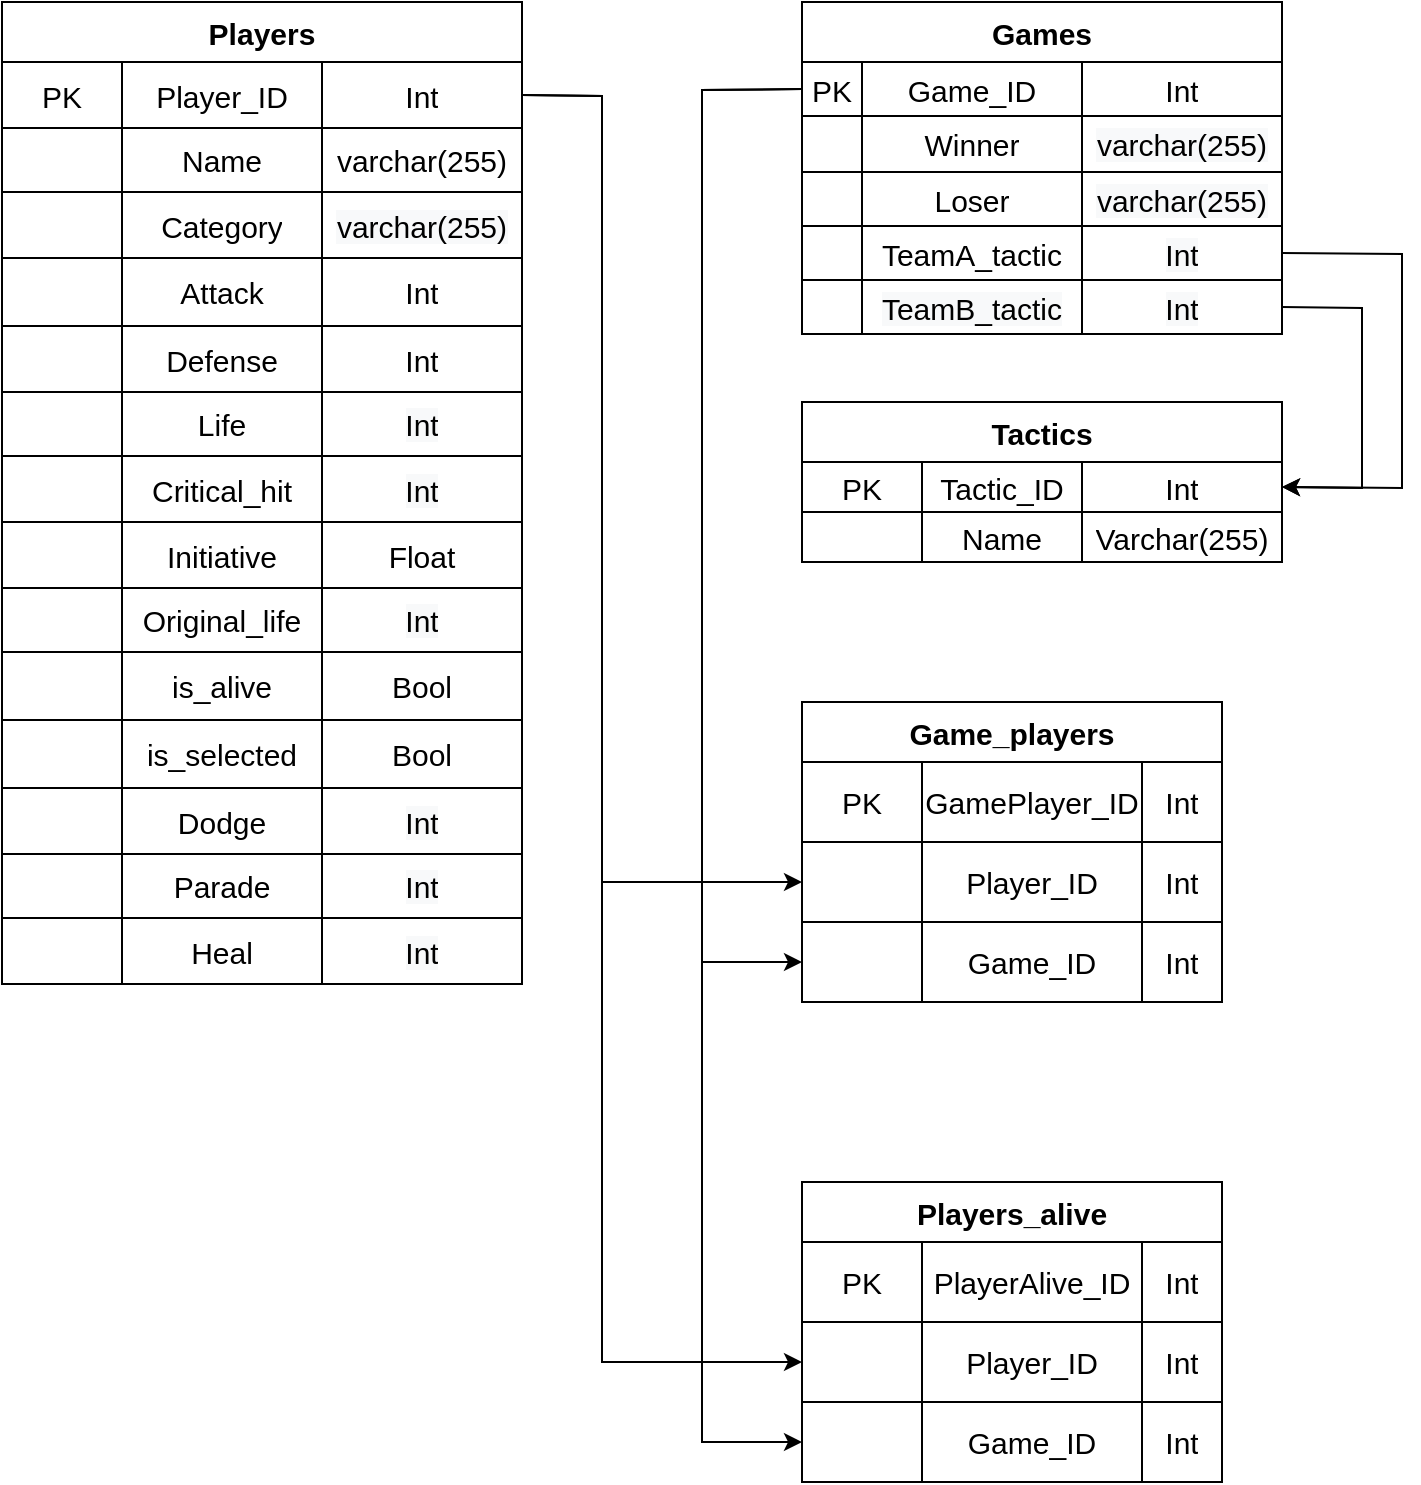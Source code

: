 <mxfile version="20.3.0" type="device"><diagram id="6XLDBHw6MIEBVCEEPyQQ" name="Page-1"><mxGraphModel dx="932" dy="658" grid="1" gridSize="10" guides="1" tooltips="1" connect="1" arrows="1" fold="1" page="1" pageScale="1" pageWidth="827" pageHeight="1169" math="0" shadow="0"><root><mxCell id="0"/><mxCell id="1" parent="0"/><mxCell id="ZJFbUyZ44CDyiy-xnC5o-5" value="Players" style="shape=table;startSize=30;container=1;collapsible=0;childLayout=tableLayout;fontStyle=1;align=center;fontSize=15;" parent="1" vertex="1"><mxGeometry x="80" y="40" width="260" height="491" as="geometry"/></mxCell><mxCell id="ZJFbUyZ44CDyiy-xnC5o-6" value="" style="shape=tableRow;horizontal=0;startSize=0;swimlaneHead=0;swimlaneBody=0;top=0;left=0;bottom=0;right=0;collapsible=0;dropTarget=0;fillColor=none;points=[[0,0.5],[1,0.5]];portConstraint=eastwest;fontSize=15;" parent="ZJFbUyZ44CDyiy-xnC5o-5" vertex="1"><mxGeometry y="30" width="260" height="33" as="geometry"/></mxCell><mxCell id="ZJFbUyZ44CDyiy-xnC5o-7" value="PK" style="shape=partialRectangle;html=1;whiteSpace=wrap;connectable=0;fillColor=none;top=0;left=0;bottom=0;right=0;overflow=hidden;fontSize=15;" parent="ZJFbUyZ44CDyiy-xnC5o-6" vertex="1"><mxGeometry width="60" height="33" as="geometry"><mxRectangle width="60" height="33" as="alternateBounds"/></mxGeometry></mxCell><mxCell id="ZJFbUyZ44CDyiy-xnC5o-8" value="Player_ID" style="shape=partialRectangle;html=1;whiteSpace=wrap;connectable=0;fillColor=none;top=0;left=0;bottom=0;right=0;overflow=hidden;fontSize=15;" parent="ZJFbUyZ44CDyiy-xnC5o-6" vertex="1"><mxGeometry x="60" width="100" height="33" as="geometry"><mxRectangle width="100" height="33" as="alternateBounds"/></mxGeometry></mxCell><mxCell id="ZJFbUyZ44CDyiy-xnC5o-9" value="Int" style="shape=partialRectangle;html=1;whiteSpace=wrap;connectable=0;fillColor=none;top=0;left=0;bottom=0;right=0;overflow=hidden;fontSize=15;" parent="ZJFbUyZ44CDyiy-xnC5o-6" vertex="1"><mxGeometry x="160" width="100" height="33" as="geometry"><mxRectangle width="100" height="33" as="alternateBounds"/></mxGeometry></mxCell><mxCell id="ZJFbUyZ44CDyiy-xnC5o-10" value="" style="shape=tableRow;horizontal=0;startSize=0;swimlaneHead=0;swimlaneBody=0;top=0;left=0;bottom=0;right=0;collapsible=0;dropTarget=0;fillColor=none;points=[[0,0.5],[1,0.5]];portConstraint=eastwest;fontSize=15;" parent="ZJFbUyZ44CDyiy-xnC5o-5" vertex="1"><mxGeometry y="63" width="260" height="32" as="geometry"/></mxCell><mxCell id="ZJFbUyZ44CDyiy-xnC5o-11" value="" style="shape=partialRectangle;html=1;whiteSpace=wrap;connectable=0;fillColor=none;top=0;left=0;bottom=0;right=0;overflow=hidden;fontSize=15;" parent="ZJFbUyZ44CDyiy-xnC5o-10" vertex="1"><mxGeometry width="60" height="32" as="geometry"><mxRectangle width="60" height="32" as="alternateBounds"/></mxGeometry></mxCell><mxCell id="ZJFbUyZ44CDyiy-xnC5o-12" value="Name" style="shape=partialRectangle;html=1;whiteSpace=wrap;connectable=0;fillColor=none;top=0;left=0;bottom=0;right=0;overflow=hidden;fontSize=15;" parent="ZJFbUyZ44CDyiy-xnC5o-10" vertex="1"><mxGeometry x="60" width="100" height="32" as="geometry"><mxRectangle width="100" height="32" as="alternateBounds"/></mxGeometry></mxCell><mxCell id="ZJFbUyZ44CDyiy-xnC5o-13" value="varchar(255)" style="shape=partialRectangle;html=1;whiteSpace=wrap;connectable=0;fillColor=none;top=0;left=0;bottom=0;right=0;overflow=hidden;fontSize=15;" parent="ZJFbUyZ44CDyiy-xnC5o-10" vertex="1"><mxGeometry x="160" width="100" height="32" as="geometry"><mxRectangle width="100" height="32" as="alternateBounds"/></mxGeometry></mxCell><mxCell id="ZJFbUyZ44CDyiy-xnC5o-14" value="" style="shape=tableRow;horizontal=0;startSize=0;swimlaneHead=0;swimlaneBody=0;top=0;left=0;bottom=0;right=0;collapsible=0;dropTarget=0;fillColor=none;points=[[0,0.5],[1,0.5]];portConstraint=eastwest;fontSize=15;" parent="ZJFbUyZ44CDyiy-xnC5o-5" vertex="1"><mxGeometry y="95" width="260" height="33" as="geometry"/></mxCell><mxCell id="ZJFbUyZ44CDyiy-xnC5o-15" value="" style="shape=partialRectangle;html=1;whiteSpace=wrap;connectable=0;fillColor=none;top=0;left=0;bottom=0;right=0;overflow=hidden;fontSize=15;" parent="ZJFbUyZ44CDyiy-xnC5o-14" vertex="1"><mxGeometry width="60" height="33" as="geometry"><mxRectangle width="60" height="33" as="alternateBounds"/></mxGeometry></mxCell><mxCell id="ZJFbUyZ44CDyiy-xnC5o-16" value="Category" style="shape=partialRectangle;html=1;whiteSpace=wrap;connectable=0;fillColor=none;top=0;left=0;bottom=0;right=0;overflow=hidden;fontSize=15;" parent="ZJFbUyZ44CDyiy-xnC5o-14" vertex="1"><mxGeometry x="60" width="100" height="33" as="geometry"><mxRectangle width="100" height="33" as="alternateBounds"/></mxGeometry></mxCell><mxCell id="ZJFbUyZ44CDyiy-xnC5o-17" value="&lt;meta charset=&quot;utf-8&quot;&gt;&lt;span style=&quot;color: rgb(0, 0, 0); font-family: Helvetica; font-size: 15px; font-style: normal; font-variant-ligatures: normal; font-variant-caps: normal; font-weight: 400; letter-spacing: normal; orphans: 2; text-align: center; text-indent: 0px; text-transform: none; widows: 2; word-spacing: 0px; -webkit-text-stroke-width: 0px; background-color: rgb(248, 249, 250); text-decoration-thickness: initial; text-decoration-style: initial; text-decoration-color: initial; float: none; display: inline !important;&quot;&gt;varchar(255)&lt;/span&gt;" style="shape=partialRectangle;html=1;whiteSpace=wrap;connectable=0;fillColor=none;top=0;left=0;bottom=0;right=0;overflow=hidden;fontSize=15;" parent="ZJFbUyZ44CDyiy-xnC5o-14" vertex="1"><mxGeometry x="160" width="100" height="33" as="geometry"><mxRectangle width="100" height="33" as="alternateBounds"/></mxGeometry></mxCell><mxCell id="ZJFbUyZ44CDyiy-xnC5o-18" style="shape=tableRow;horizontal=0;startSize=0;swimlaneHead=0;swimlaneBody=0;top=0;left=0;bottom=0;right=0;collapsible=0;dropTarget=0;fillColor=none;points=[[0,0.5],[1,0.5]];portConstraint=eastwest;fontSize=15;" parent="ZJFbUyZ44CDyiy-xnC5o-5" vertex="1"><mxGeometry y="128" width="260" height="34" as="geometry"/></mxCell><mxCell id="ZJFbUyZ44CDyiy-xnC5o-19" style="shape=partialRectangle;html=1;whiteSpace=wrap;connectable=0;fillColor=none;top=0;left=0;bottom=0;right=0;overflow=hidden;fontSize=15;" parent="ZJFbUyZ44CDyiy-xnC5o-18" vertex="1"><mxGeometry width="60" height="34" as="geometry"><mxRectangle width="60" height="34" as="alternateBounds"/></mxGeometry></mxCell><mxCell id="ZJFbUyZ44CDyiy-xnC5o-20" value="Attack" style="shape=partialRectangle;html=1;whiteSpace=wrap;connectable=0;fillColor=none;top=0;left=0;bottom=0;right=0;overflow=hidden;fontSize=15;" parent="ZJFbUyZ44CDyiy-xnC5o-18" vertex="1"><mxGeometry x="60" width="100" height="34" as="geometry"><mxRectangle width="100" height="34" as="alternateBounds"/></mxGeometry></mxCell><mxCell id="ZJFbUyZ44CDyiy-xnC5o-21" value="Int" style="shape=partialRectangle;html=1;whiteSpace=wrap;connectable=0;fillColor=none;top=0;left=0;bottom=0;right=0;overflow=hidden;fontSize=15;" parent="ZJFbUyZ44CDyiy-xnC5o-18" vertex="1"><mxGeometry x="160" width="100" height="34" as="geometry"><mxRectangle width="100" height="34" as="alternateBounds"/></mxGeometry></mxCell><mxCell id="ZJFbUyZ44CDyiy-xnC5o-22" style="shape=tableRow;horizontal=0;startSize=0;swimlaneHead=0;swimlaneBody=0;top=0;left=0;bottom=0;right=0;collapsible=0;dropTarget=0;fillColor=none;points=[[0,0.5],[1,0.5]];portConstraint=eastwest;fontSize=15;" parent="ZJFbUyZ44CDyiy-xnC5o-5" vertex="1"><mxGeometry y="162" width="260" height="33" as="geometry"/></mxCell><mxCell id="ZJFbUyZ44CDyiy-xnC5o-23" style="shape=partialRectangle;html=1;whiteSpace=wrap;connectable=0;fillColor=none;top=0;left=0;bottom=0;right=0;overflow=hidden;fontSize=15;" parent="ZJFbUyZ44CDyiy-xnC5o-22" vertex="1"><mxGeometry width="60" height="33" as="geometry"><mxRectangle width="60" height="33" as="alternateBounds"/></mxGeometry></mxCell><mxCell id="ZJFbUyZ44CDyiy-xnC5o-24" value="Defense" style="shape=partialRectangle;html=1;whiteSpace=wrap;connectable=0;fillColor=none;top=0;left=0;bottom=0;right=0;overflow=hidden;fontSize=15;" parent="ZJFbUyZ44CDyiy-xnC5o-22" vertex="1"><mxGeometry x="60" width="100" height="33" as="geometry"><mxRectangle width="100" height="33" as="alternateBounds"/></mxGeometry></mxCell><mxCell id="ZJFbUyZ44CDyiy-xnC5o-25" value="Int" style="shape=partialRectangle;html=1;whiteSpace=wrap;connectable=0;fillColor=none;top=0;left=0;bottom=0;right=0;overflow=hidden;fontSize=15;" parent="ZJFbUyZ44CDyiy-xnC5o-22" vertex="1"><mxGeometry x="160" width="100" height="33" as="geometry"><mxRectangle width="100" height="33" as="alternateBounds"/></mxGeometry></mxCell><mxCell id="ZJFbUyZ44CDyiy-xnC5o-59" style="shape=tableRow;horizontal=0;startSize=0;swimlaneHead=0;swimlaneBody=0;top=0;left=0;bottom=0;right=0;collapsible=0;dropTarget=0;fillColor=none;points=[[0,0.5],[1,0.5]];portConstraint=eastwest;fontSize=15;" parent="ZJFbUyZ44CDyiy-xnC5o-5" vertex="1"><mxGeometry y="195" width="260" height="32" as="geometry"/></mxCell><mxCell id="ZJFbUyZ44CDyiy-xnC5o-60" style="shape=partialRectangle;html=1;whiteSpace=wrap;connectable=0;fillColor=none;top=0;left=0;bottom=0;right=0;overflow=hidden;fontSize=15;" parent="ZJFbUyZ44CDyiy-xnC5o-59" vertex="1"><mxGeometry width="60" height="32" as="geometry"><mxRectangle width="60" height="32" as="alternateBounds"/></mxGeometry></mxCell><mxCell id="ZJFbUyZ44CDyiy-xnC5o-61" value="Life" style="shape=partialRectangle;html=1;whiteSpace=wrap;connectable=0;fillColor=none;top=0;left=0;bottom=0;right=0;overflow=hidden;fontSize=15;" parent="ZJFbUyZ44CDyiy-xnC5o-59" vertex="1"><mxGeometry x="60" width="100" height="32" as="geometry"><mxRectangle width="100" height="32" as="alternateBounds"/></mxGeometry></mxCell><mxCell id="ZJFbUyZ44CDyiy-xnC5o-62" value="&lt;meta charset=&quot;utf-8&quot;&gt;&lt;span style=&quot;color: rgb(0, 0, 0); font-family: Helvetica; font-size: 15px; font-style: normal; font-variant-ligatures: normal; font-variant-caps: normal; font-weight: 400; letter-spacing: normal; orphans: 2; text-align: center; text-indent: 0px; text-transform: none; widows: 2; word-spacing: 0px; -webkit-text-stroke-width: 0px; background-color: rgb(248, 249, 250); text-decoration-thickness: initial; text-decoration-style: initial; text-decoration-color: initial; float: none; display: inline !important;&quot;&gt;Int&lt;/span&gt;" style="shape=partialRectangle;html=1;whiteSpace=wrap;connectable=0;fillColor=none;top=0;left=0;bottom=0;right=0;overflow=hidden;fontSize=15;" parent="ZJFbUyZ44CDyiy-xnC5o-59" vertex="1"><mxGeometry x="160" width="100" height="32" as="geometry"><mxRectangle width="100" height="32" as="alternateBounds"/></mxGeometry></mxCell><mxCell id="ZJFbUyZ44CDyiy-xnC5o-63" style="shape=tableRow;horizontal=0;startSize=0;swimlaneHead=0;swimlaneBody=0;top=0;left=0;bottom=0;right=0;collapsible=0;dropTarget=0;fillColor=none;points=[[0,0.5],[1,0.5]];portConstraint=eastwest;fontSize=15;" parent="ZJFbUyZ44CDyiy-xnC5o-5" vertex="1"><mxGeometry y="227" width="260" height="33" as="geometry"/></mxCell><mxCell id="ZJFbUyZ44CDyiy-xnC5o-64" style="shape=partialRectangle;html=1;whiteSpace=wrap;connectable=0;fillColor=none;top=0;left=0;bottom=0;right=0;overflow=hidden;fontSize=15;" parent="ZJFbUyZ44CDyiy-xnC5o-63" vertex="1"><mxGeometry width="60" height="33" as="geometry"><mxRectangle width="60" height="33" as="alternateBounds"/></mxGeometry></mxCell><mxCell id="ZJFbUyZ44CDyiy-xnC5o-65" value="Critical_hit" style="shape=partialRectangle;html=1;whiteSpace=wrap;connectable=0;fillColor=none;top=0;left=0;bottom=0;right=0;overflow=hidden;fontSize=15;" parent="ZJFbUyZ44CDyiy-xnC5o-63" vertex="1"><mxGeometry x="60" width="100" height="33" as="geometry"><mxRectangle width="100" height="33" as="alternateBounds"/></mxGeometry></mxCell><mxCell id="ZJFbUyZ44CDyiy-xnC5o-66" value="&lt;meta charset=&quot;utf-8&quot;&gt;&lt;span style=&quot;color: rgb(0, 0, 0); font-family: Helvetica; font-size: 15px; font-style: normal; font-variant-ligatures: normal; font-variant-caps: normal; font-weight: 400; letter-spacing: normal; orphans: 2; text-align: center; text-indent: 0px; text-transform: none; widows: 2; word-spacing: 0px; -webkit-text-stroke-width: 0px; background-color: rgb(248, 249, 250); text-decoration-thickness: initial; text-decoration-style: initial; text-decoration-color: initial; float: none; display: inline !important;&quot;&gt;Int&lt;/span&gt;" style="shape=partialRectangle;html=1;whiteSpace=wrap;connectable=0;fillColor=none;top=0;left=0;bottom=0;right=0;overflow=hidden;fontSize=15;" parent="ZJFbUyZ44CDyiy-xnC5o-63" vertex="1"><mxGeometry x="160" width="100" height="33" as="geometry"><mxRectangle width="100" height="33" as="alternateBounds"/></mxGeometry></mxCell><mxCell id="ZJFbUyZ44CDyiy-xnC5o-79" style="shape=tableRow;horizontal=0;startSize=0;swimlaneHead=0;swimlaneBody=0;top=0;left=0;bottom=0;right=0;collapsible=0;dropTarget=0;fillColor=none;points=[[0,0.5],[1,0.5]];portConstraint=eastwest;fontSize=15;" parent="ZJFbUyZ44CDyiy-xnC5o-5" vertex="1"><mxGeometry y="260" width="260" height="33" as="geometry"/></mxCell><mxCell id="ZJFbUyZ44CDyiy-xnC5o-80" style="shape=partialRectangle;html=1;whiteSpace=wrap;connectable=0;fillColor=none;top=0;left=0;bottom=0;right=0;overflow=hidden;fontSize=15;" parent="ZJFbUyZ44CDyiy-xnC5o-79" vertex="1"><mxGeometry width="60" height="33" as="geometry"><mxRectangle width="60" height="33" as="alternateBounds"/></mxGeometry></mxCell><mxCell id="ZJFbUyZ44CDyiy-xnC5o-81" value="Initiative" style="shape=partialRectangle;html=1;whiteSpace=wrap;connectable=0;fillColor=none;top=0;left=0;bottom=0;right=0;overflow=hidden;fontSize=15;" parent="ZJFbUyZ44CDyiy-xnC5o-79" vertex="1"><mxGeometry x="60" width="100" height="33" as="geometry"><mxRectangle width="100" height="33" as="alternateBounds"/></mxGeometry></mxCell><mxCell id="ZJFbUyZ44CDyiy-xnC5o-82" value="Float" style="shape=partialRectangle;html=1;whiteSpace=wrap;connectable=0;fillColor=none;top=0;left=0;bottom=0;right=0;overflow=hidden;fontSize=15;" parent="ZJFbUyZ44CDyiy-xnC5o-79" vertex="1"><mxGeometry x="160" width="100" height="33" as="geometry"><mxRectangle width="100" height="33" as="alternateBounds"/></mxGeometry></mxCell><mxCell id="ZJFbUyZ44CDyiy-xnC5o-75" style="shape=tableRow;horizontal=0;startSize=0;swimlaneHead=0;swimlaneBody=0;top=0;left=0;bottom=0;right=0;collapsible=0;dropTarget=0;fillColor=none;points=[[0,0.5],[1,0.5]];portConstraint=eastwest;fontSize=15;" parent="ZJFbUyZ44CDyiy-xnC5o-5" vertex="1"><mxGeometry y="293" width="260" height="32" as="geometry"/></mxCell><mxCell id="ZJFbUyZ44CDyiy-xnC5o-76" style="shape=partialRectangle;html=1;whiteSpace=wrap;connectable=0;fillColor=none;top=0;left=0;bottom=0;right=0;overflow=hidden;fontSize=15;" parent="ZJFbUyZ44CDyiy-xnC5o-75" vertex="1"><mxGeometry width="60" height="32" as="geometry"><mxRectangle width="60" height="32" as="alternateBounds"/></mxGeometry></mxCell><mxCell id="ZJFbUyZ44CDyiy-xnC5o-77" value="Original_life" style="shape=partialRectangle;html=1;whiteSpace=wrap;connectable=0;fillColor=none;top=0;left=0;bottom=0;right=0;overflow=hidden;fontSize=15;" parent="ZJFbUyZ44CDyiy-xnC5o-75" vertex="1"><mxGeometry x="60" width="100" height="32" as="geometry"><mxRectangle width="100" height="32" as="alternateBounds"/></mxGeometry></mxCell><mxCell id="ZJFbUyZ44CDyiy-xnC5o-78" value="&lt;meta charset=&quot;utf-8&quot;&gt;&lt;span style=&quot;color: rgb(0, 0, 0); font-family: Helvetica; font-size: 15px; font-style: normal; font-variant-ligatures: normal; font-variant-caps: normal; font-weight: 400; letter-spacing: normal; orphans: 2; text-align: center; text-indent: 0px; text-transform: none; widows: 2; word-spacing: 0px; -webkit-text-stroke-width: 0px; background-color: rgb(248, 249, 250); text-decoration-thickness: initial; text-decoration-style: initial; text-decoration-color: initial; float: none; display: inline !important;&quot;&gt;Int&lt;/span&gt;" style="shape=partialRectangle;html=1;whiteSpace=wrap;connectable=0;fillColor=none;top=0;left=0;bottom=0;right=0;overflow=hidden;fontSize=15;" parent="ZJFbUyZ44CDyiy-xnC5o-75" vertex="1"><mxGeometry x="160" width="100" height="32" as="geometry"><mxRectangle width="100" height="32" as="alternateBounds"/></mxGeometry></mxCell><mxCell id="ZJFbUyZ44CDyiy-xnC5o-67" style="shape=tableRow;horizontal=0;startSize=0;swimlaneHead=0;swimlaneBody=0;top=0;left=0;bottom=0;right=0;collapsible=0;dropTarget=0;fillColor=none;points=[[0,0.5],[1,0.5]];portConstraint=eastwest;fontSize=15;" parent="ZJFbUyZ44CDyiy-xnC5o-5" vertex="1"><mxGeometry y="325" width="260" height="34" as="geometry"/></mxCell><mxCell id="ZJFbUyZ44CDyiy-xnC5o-68" style="shape=partialRectangle;html=1;whiteSpace=wrap;connectable=0;fillColor=none;top=0;left=0;bottom=0;right=0;overflow=hidden;fontSize=15;" parent="ZJFbUyZ44CDyiy-xnC5o-67" vertex="1"><mxGeometry width="60" height="34" as="geometry"><mxRectangle width="60" height="34" as="alternateBounds"/></mxGeometry></mxCell><mxCell id="ZJFbUyZ44CDyiy-xnC5o-69" value="is_alive" style="shape=partialRectangle;html=1;whiteSpace=wrap;connectable=0;fillColor=none;top=0;left=0;bottom=0;right=0;overflow=hidden;fontSize=15;" parent="ZJFbUyZ44CDyiy-xnC5o-67" vertex="1"><mxGeometry x="60" width="100" height="34" as="geometry"><mxRectangle width="100" height="34" as="alternateBounds"/></mxGeometry></mxCell><mxCell id="ZJFbUyZ44CDyiy-xnC5o-70" value="Bool" style="shape=partialRectangle;html=1;whiteSpace=wrap;connectable=0;fillColor=none;top=0;left=0;bottom=0;right=0;overflow=hidden;fontSize=15;" parent="ZJFbUyZ44CDyiy-xnC5o-67" vertex="1"><mxGeometry x="160" width="100" height="34" as="geometry"><mxRectangle width="100" height="34" as="alternateBounds"/></mxGeometry></mxCell><mxCell id="ZJFbUyZ44CDyiy-xnC5o-189" style="shape=tableRow;horizontal=0;startSize=0;swimlaneHead=0;swimlaneBody=0;top=0;left=0;bottom=0;right=0;collapsible=0;dropTarget=0;fillColor=none;points=[[0,0.5],[1,0.5]];portConstraint=eastwest;fontSize=15;" parent="ZJFbUyZ44CDyiy-xnC5o-5" vertex="1"><mxGeometry y="359" width="260" height="34" as="geometry"/></mxCell><mxCell id="ZJFbUyZ44CDyiy-xnC5o-190" style="shape=partialRectangle;html=1;whiteSpace=wrap;connectable=0;fillColor=none;top=0;left=0;bottom=0;right=0;overflow=hidden;fontSize=15;" parent="ZJFbUyZ44CDyiy-xnC5o-189" vertex="1"><mxGeometry width="60" height="34" as="geometry"><mxRectangle width="60" height="34" as="alternateBounds"/></mxGeometry></mxCell><mxCell id="ZJFbUyZ44CDyiy-xnC5o-191" value="is_selected" style="shape=partialRectangle;html=1;whiteSpace=wrap;connectable=0;fillColor=none;top=0;left=0;bottom=0;right=0;overflow=hidden;fontSize=15;" parent="ZJFbUyZ44CDyiy-xnC5o-189" vertex="1"><mxGeometry x="60" width="100" height="34" as="geometry"><mxRectangle width="100" height="34" as="alternateBounds"/></mxGeometry></mxCell><mxCell id="ZJFbUyZ44CDyiy-xnC5o-192" value="Bool" style="shape=partialRectangle;html=1;whiteSpace=wrap;connectable=0;fillColor=none;top=0;left=0;bottom=0;right=0;overflow=hidden;fontSize=15;" parent="ZJFbUyZ44CDyiy-xnC5o-189" vertex="1"><mxGeometry x="160" width="100" height="34" as="geometry"><mxRectangle width="100" height="34" as="alternateBounds"/></mxGeometry></mxCell><mxCell id="ZJFbUyZ44CDyiy-xnC5o-91" style="shape=tableRow;horizontal=0;startSize=0;swimlaneHead=0;swimlaneBody=0;top=0;left=0;bottom=0;right=0;collapsible=0;dropTarget=0;fillColor=none;points=[[0,0.5],[1,0.5]];portConstraint=eastwest;fontSize=15;" parent="ZJFbUyZ44CDyiy-xnC5o-5" vertex="1"><mxGeometry y="393" width="260" height="33" as="geometry"/></mxCell><mxCell id="ZJFbUyZ44CDyiy-xnC5o-92" style="shape=partialRectangle;html=1;whiteSpace=wrap;connectable=0;fillColor=none;top=0;left=0;bottom=0;right=0;overflow=hidden;fontSize=15;" parent="ZJFbUyZ44CDyiy-xnC5o-91" vertex="1"><mxGeometry width="60" height="33" as="geometry"><mxRectangle width="60" height="33" as="alternateBounds"/></mxGeometry></mxCell><mxCell id="ZJFbUyZ44CDyiy-xnC5o-93" value="Dodge" style="shape=partialRectangle;html=1;whiteSpace=wrap;connectable=0;fillColor=none;top=0;left=0;bottom=0;right=0;overflow=hidden;fontSize=15;" parent="ZJFbUyZ44CDyiy-xnC5o-91" vertex="1"><mxGeometry x="60" width="100" height="33" as="geometry"><mxRectangle width="100" height="33" as="alternateBounds"/></mxGeometry></mxCell><mxCell id="ZJFbUyZ44CDyiy-xnC5o-94" value="&lt;meta charset=&quot;utf-8&quot;&gt;&lt;span style=&quot;color: rgb(0, 0, 0); font-family: Helvetica; font-size: 15px; font-style: normal; font-variant-ligatures: normal; font-variant-caps: normal; font-weight: 400; letter-spacing: normal; orphans: 2; text-align: center; text-indent: 0px; text-transform: none; widows: 2; word-spacing: 0px; -webkit-text-stroke-width: 0px; background-color: rgb(248, 249, 250); text-decoration-thickness: initial; text-decoration-style: initial; text-decoration-color: initial; float: none; display: inline !important;&quot;&gt;Int&lt;/span&gt;" style="shape=partialRectangle;html=1;whiteSpace=wrap;connectable=0;fillColor=none;top=0;left=0;bottom=0;right=0;overflow=hidden;fontSize=15;" parent="ZJFbUyZ44CDyiy-xnC5o-91" vertex="1"><mxGeometry x="160" width="100" height="33" as="geometry"><mxRectangle width="100" height="33" as="alternateBounds"/></mxGeometry></mxCell><mxCell id="ZJFbUyZ44CDyiy-xnC5o-87" style="shape=tableRow;horizontal=0;startSize=0;swimlaneHead=0;swimlaneBody=0;top=0;left=0;bottom=0;right=0;collapsible=0;dropTarget=0;fillColor=none;points=[[0,0.5],[1,0.5]];portConstraint=eastwest;fontSize=15;" parent="ZJFbUyZ44CDyiy-xnC5o-5" vertex="1"><mxGeometry y="426" width="260" height="32" as="geometry"/></mxCell><mxCell id="ZJFbUyZ44CDyiy-xnC5o-88" style="shape=partialRectangle;html=1;whiteSpace=wrap;connectable=0;fillColor=none;top=0;left=0;bottom=0;right=0;overflow=hidden;fontSize=15;" parent="ZJFbUyZ44CDyiy-xnC5o-87" vertex="1"><mxGeometry width="60" height="32" as="geometry"><mxRectangle width="60" height="32" as="alternateBounds"/></mxGeometry></mxCell><mxCell id="ZJFbUyZ44CDyiy-xnC5o-89" value="Parade" style="shape=partialRectangle;html=1;whiteSpace=wrap;connectable=0;fillColor=none;top=0;left=0;bottom=0;right=0;overflow=hidden;fontSize=15;" parent="ZJFbUyZ44CDyiy-xnC5o-87" vertex="1"><mxGeometry x="60" width="100" height="32" as="geometry"><mxRectangle width="100" height="32" as="alternateBounds"/></mxGeometry></mxCell><mxCell id="ZJFbUyZ44CDyiy-xnC5o-90" value="&lt;meta charset=&quot;utf-8&quot;&gt;&lt;span style=&quot;color: rgb(0, 0, 0); font-family: Helvetica; font-size: 15px; font-style: normal; font-variant-ligatures: normal; font-variant-caps: normal; font-weight: 400; letter-spacing: normal; orphans: 2; text-align: center; text-indent: 0px; text-transform: none; widows: 2; word-spacing: 0px; -webkit-text-stroke-width: 0px; background-color: rgb(248, 249, 250); text-decoration-thickness: initial; text-decoration-style: initial; text-decoration-color: initial; float: none; display: inline !important;&quot;&gt;Int&lt;/span&gt;" style="shape=partialRectangle;html=1;whiteSpace=wrap;connectable=0;fillColor=none;top=0;left=0;bottom=0;right=0;overflow=hidden;fontSize=15;" parent="ZJFbUyZ44CDyiy-xnC5o-87" vertex="1"><mxGeometry x="160" width="100" height="32" as="geometry"><mxRectangle width="100" height="32" as="alternateBounds"/></mxGeometry></mxCell><mxCell id="ZJFbUyZ44CDyiy-xnC5o-83" style="shape=tableRow;horizontal=0;startSize=0;swimlaneHead=0;swimlaneBody=0;top=0;left=0;bottom=0;right=0;collapsible=0;dropTarget=0;fillColor=none;points=[[0,0.5],[1,0.5]];portConstraint=eastwest;fontSize=15;" parent="ZJFbUyZ44CDyiy-xnC5o-5" vertex="1"><mxGeometry y="458" width="260" height="33" as="geometry"/></mxCell><mxCell id="ZJFbUyZ44CDyiy-xnC5o-84" style="shape=partialRectangle;html=1;whiteSpace=wrap;connectable=0;fillColor=none;top=0;left=0;bottom=0;right=0;overflow=hidden;fontSize=15;" parent="ZJFbUyZ44CDyiy-xnC5o-83" vertex="1"><mxGeometry width="60" height="33" as="geometry"><mxRectangle width="60" height="33" as="alternateBounds"/></mxGeometry></mxCell><mxCell id="ZJFbUyZ44CDyiy-xnC5o-85" value="Heal" style="shape=partialRectangle;html=1;whiteSpace=wrap;connectable=0;fillColor=none;top=0;left=0;bottom=0;right=0;overflow=hidden;fontSize=15;" parent="ZJFbUyZ44CDyiy-xnC5o-83" vertex="1"><mxGeometry x="60" width="100" height="33" as="geometry"><mxRectangle width="100" height="33" as="alternateBounds"/></mxGeometry></mxCell><mxCell id="ZJFbUyZ44CDyiy-xnC5o-86" value="&lt;meta charset=&quot;utf-8&quot;&gt;&lt;span style=&quot;color: rgb(0, 0, 0); font-family: Helvetica; font-size: 15px; font-style: normal; font-variant-ligatures: normal; font-variant-caps: normal; font-weight: 400; letter-spacing: normal; orphans: 2; text-align: center; text-indent: 0px; text-transform: none; widows: 2; word-spacing: 0px; -webkit-text-stroke-width: 0px; background-color: rgb(248, 249, 250); text-decoration-thickness: initial; text-decoration-style: initial; text-decoration-color: initial; float: none; display: inline !important;&quot;&gt;Int&lt;/span&gt;" style="shape=partialRectangle;html=1;whiteSpace=wrap;connectable=0;fillColor=none;top=0;left=0;bottom=0;right=0;overflow=hidden;fontSize=15;" parent="ZJFbUyZ44CDyiy-xnC5o-83" vertex="1"><mxGeometry x="160" width="100" height="33" as="geometry"><mxRectangle width="100" height="33" as="alternateBounds"/></mxGeometry></mxCell><mxCell id="ZJFbUyZ44CDyiy-xnC5o-114" value="Games" style="shape=table;startSize=30;container=1;collapsible=0;childLayout=tableLayout;fontStyle=1;align=center;fontSize=15;" parent="1" vertex="1"><mxGeometry x="480" y="40" width="240" height="166" as="geometry"/></mxCell><mxCell id="ZJFbUyZ44CDyiy-xnC5o-115" value="" style="shape=tableRow;horizontal=0;startSize=0;swimlaneHead=0;swimlaneBody=0;top=0;left=0;bottom=0;right=0;collapsible=0;dropTarget=0;fillColor=none;points=[[0,0.5],[1,0.5]];portConstraint=eastwest;fontSize=15;" parent="ZJFbUyZ44CDyiy-xnC5o-114" vertex="1"><mxGeometry y="30" width="240" height="27" as="geometry"/></mxCell><mxCell id="ZJFbUyZ44CDyiy-xnC5o-116" value="PK" style="shape=partialRectangle;html=1;whiteSpace=wrap;connectable=0;fillColor=none;top=0;left=0;bottom=0;right=0;overflow=hidden;fontSize=15;" parent="ZJFbUyZ44CDyiy-xnC5o-115" vertex="1"><mxGeometry width="30" height="27" as="geometry"><mxRectangle width="30" height="27" as="alternateBounds"/></mxGeometry></mxCell><mxCell id="ZJFbUyZ44CDyiy-xnC5o-117" value="Game_ID" style="shape=partialRectangle;html=1;whiteSpace=wrap;connectable=0;fillColor=none;top=0;left=0;bottom=0;right=0;overflow=hidden;fontSize=15;" parent="ZJFbUyZ44CDyiy-xnC5o-115" vertex="1"><mxGeometry x="30" width="110" height="27" as="geometry"><mxRectangle width="110" height="27" as="alternateBounds"/></mxGeometry></mxCell><mxCell id="ZJFbUyZ44CDyiy-xnC5o-118" value="Int" style="shape=partialRectangle;html=1;whiteSpace=wrap;connectable=0;fillColor=none;top=0;left=0;bottom=0;right=0;overflow=hidden;fontSize=15;" parent="ZJFbUyZ44CDyiy-xnC5o-115" vertex="1"><mxGeometry x="140" width="100" height="27" as="geometry"><mxRectangle width="100" height="27" as="alternateBounds"/></mxGeometry></mxCell><mxCell id="ZJFbUyZ44CDyiy-xnC5o-119" value="" style="shape=tableRow;horizontal=0;startSize=0;swimlaneHead=0;swimlaneBody=0;top=0;left=0;bottom=0;right=0;collapsible=0;dropTarget=0;fillColor=none;points=[[0,0.5],[1,0.5]];portConstraint=eastwest;fontSize=15;" parent="ZJFbUyZ44CDyiy-xnC5o-114" vertex="1"><mxGeometry y="57" width="240" height="28" as="geometry"/></mxCell><mxCell id="ZJFbUyZ44CDyiy-xnC5o-120" value="" style="shape=partialRectangle;html=1;whiteSpace=wrap;connectable=0;fillColor=none;top=0;left=0;bottom=0;right=0;overflow=hidden;fontSize=15;" parent="ZJFbUyZ44CDyiy-xnC5o-119" vertex="1"><mxGeometry width="30" height="28" as="geometry"><mxRectangle width="30" height="28" as="alternateBounds"/></mxGeometry></mxCell><mxCell id="ZJFbUyZ44CDyiy-xnC5o-121" value="Winner" style="shape=partialRectangle;html=1;whiteSpace=wrap;connectable=0;fillColor=none;top=0;left=0;bottom=0;right=0;overflow=hidden;fontSize=15;" parent="ZJFbUyZ44CDyiy-xnC5o-119" vertex="1"><mxGeometry x="30" width="110" height="28" as="geometry"><mxRectangle width="110" height="28" as="alternateBounds"/></mxGeometry></mxCell><mxCell id="ZJFbUyZ44CDyiy-xnC5o-122" value="&lt;meta charset=&quot;utf-8&quot;&gt;&lt;span style=&quot;color: rgb(0, 0, 0); font-family: Helvetica; font-size: 15px; font-style: normal; font-variant-ligatures: normal; font-variant-caps: normal; font-weight: 400; letter-spacing: normal; orphans: 2; text-align: center; text-indent: 0px; text-transform: none; widows: 2; word-spacing: 0px; -webkit-text-stroke-width: 0px; background-color: rgb(248, 249, 250); text-decoration-thickness: initial; text-decoration-style: initial; text-decoration-color: initial; float: none; display: inline !important;&quot;&gt;varchar(255)&lt;/span&gt;" style="shape=partialRectangle;html=1;whiteSpace=wrap;connectable=0;fillColor=none;top=0;left=0;bottom=0;right=0;overflow=hidden;fontSize=15;" parent="ZJFbUyZ44CDyiy-xnC5o-119" vertex="1"><mxGeometry x="140" width="100" height="28" as="geometry"><mxRectangle width="100" height="28" as="alternateBounds"/></mxGeometry></mxCell><mxCell id="ZJFbUyZ44CDyiy-xnC5o-123" value="" style="shape=tableRow;horizontal=0;startSize=0;swimlaneHead=0;swimlaneBody=0;top=0;left=0;bottom=0;right=0;collapsible=0;dropTarget=0;fillColor=none;points=[[0,0.5],[1,0.5]];portConstraint=eastwest;fontSize=15;" parent="ZJFbUyZ44CDyiy-xnC5o-114" vertex="1"><mxGeometry y="85" width="240" height="27" as="geometry"/></mxCell><mxCell id="ZJFbUyZ44CDyiy-xnC5o-124" value="" style="shape=partialRectangle;html=1;whiteSpace=wrap;connectable=0;fillColor=none;top=0;left=0;bottom=0;right=0;overflow=hidden;fontSize=15;" parent="ZJFbUyZ44CDyiy-xnC5o-123" vertex="1"><mxGeometry width="30" height="27" as="geometry"><mxRectangle width="30" height="27" as="alternateBounds"/></mxGeometry></mxCell><mxCell id="ZJFbUyZ44CDyiy-xnC5o-125" value="Loser" style="shape=partialRectangle;html=1;whiteSpace=wrap;connectable=0;fillColor=none;top=0;left=0;bottom=0;right=0;overflow=hidden;fontSize=15;" parent="ZJFbUyZ44CDyiy-xnC5o-123" vertex="1"><mxGeometry x="30" width="110" height="27" as="geometry"><mxRectangle width="110" height="27" as="alternateBounds"/></mxGeometry></mxCell><mxCell id="ZJFbUyZ44CDyiy-xnC5o-126" value="&lt;meta charset=&quot;utf-8&quot;&gt;&lt;span style=&quot;color: rgb(0, 0, 0); font-family: Helvetica; font-size: 15px; font-style: normal; font-variant-ligatures: normal; font-variant-caps: normal; font-weight: 400; letter-spacing: normal; orphans: 2; text-align: center; text-indent: 0px; text-transform: none; widows: 2; word-spacing: 0px; -webkit-text-stroke-width: 0px; background-color: rgb(248, 249, 250); text-decoration-thickness: initial; text-decoration-style: initial; text-decoration-color: initial; float: none; display: inline !important;&quot;&gt;varchar(255)&lt;/span&gt;" style="shape=partialRectangle;html=1;whiteSpace=wrap;connectable=0;fillColor=none;top=0;left=0;bottom=0;right=0;overflow=hidden;fontSize=15;" parent="ZJFbUyZ44CDyiy-xnC5o-123" vertex="1"><mxGeometry x="140" width="100" height="27" as="geometry"><mxRectangle width="100" height="27" as="alternateBounds"/></mxGeometry></mxCell><mxCell id="ZJFbUyZ44CDyiy-xnC5o-127" style="shape=tableRow;horizontal=0;startSize=0;swimlaneHead=0;swimlaneBody=0;top=0;left=0;bottom=0;right=0;collapsible=0;dropTarget=0;fillColor=none;points=[[0,0.5],[1,0.5]];portConstraint=eastwest;fontSize=15;" parent="ZJFbUyZ44CDyiy-xnC5o-114" vertex="1"><mxGeometry y="112" width="240" height="27" as="geometry"/></mxCell><mxCell id="ZJFbUyZ44CDyiy-xnC5o-128" value="" style="shape=partialRectangle;html=1;whiteSpace=wrap;connectable=0;fillColor=none;top=0;left=0;bottom=0;right=0;overflow=hidden;fontSize=15;" parent="ZJFbUyZ44CDyiy-xnC5o-127" vertex="1"><mxGeometry width="30" height="27" as="geometry"><mxRectangle width="30" height="27" as="alternateBounds"/></mxGeometry></mxCell><mxCell id="ZJFbUyZ44CDyiy-xnC5o-129" value="TeamA_tactic" style="shape=partialRectangle;html=1;whiteSpace=wrap;connectable=0;fillColor=none;top=0;left=0;bottom=0;right=0;overflow=hidden;fontSize=15;" parent="ZJFbUyZ44CDyiy-xnC5o-127" vertex="1"><mxGeometry x="30" width="110" height="27" as="geometry"><mxRectangle width="110" height="27" as="alternateBounds"/></mxGeometry></mxCell><mxCell id="ZJFbUyZ44CDyiy-xnC5o-130" value="&lt;span style=&quot;color: rgb(0, 0, 0); font-family: Helvetica; font-size: 15px; font-style: normal; font-variant-ligatures: normal; font-variant-caps: normal; font-weight: 400; letter-spacing: normal; orphans: 2; text-align: center; text-indent: 0px; text-transform: none; widows: 2; word-spacing: 0px; -webkit-text-stroke-width: 0px; background-color: rgb(248, 249, 250); text-decoration-thickness: initial; text-decoration-style: initial; text-decoration-color: initial; float: none; display: inline !important;&quot;&gt;Int&lt;/span&gt;" style="shape=partialRectangle;html=1;whiteSpace=wrap;connectable=0;fillColor=none;top=0;left=0;bottom=0;right=0;overflow=hidden;fontSize=15;" parent="ZJFbUyZ44CDyiy-xnC5o-127" vertex="1"><mxGeometry x="140" width="100" height="27" as="geometry"><mxRectangle width="100" height="27" as="alternateBounds"/></mxGeometry></mxCell><mxCell id="ZJFbUyZ44CDyiy-xnC5o-131" style="shape=tableRow;horizontal=0;startSize=0;swimlaneHead=0;swimlaneBody=0;top=0;left=0;bottom=0;right=0;collapsible=0;dropTarget=0;fillColor=none;points=[[0,0.5],[1,0.5]];portConstraint=eastwest;fontSize=15;" parent="ZJFbUyZ44CDyiy-xnC5o-114" vertex="1"><mxGeometry y="139" width="240" height="27" as="geometry"/></mxCell><mxCell id="ZJFbUyZ44CDyiy-xnC5o-132" value="" style="shape=partialRectangle;html=1;whiteSpace=wrap;connectable=0;fillColor=none;top=0;left=0;bottom=0;right=0;overflow=hidden;fontSize=15;" parent="ZJFbUyZ44CDyiy-xnC5o-131" vertex="1"><mxGeometry width="30" height="27" as="geometry"><mxRectangle width="30" height="27" as="alternateBounds"/></mxGeometry></mxCell><mxCell id="ZJFbUyZ44CDyiy-xnC5o-133" value="&lt;span style=&quot;color: rgb(0, 0, 0); font-family: Helvetica; font-size: 15px; font-style: normal; font-variant-ligatures: normal; font-variant-caps: normal; font-weight: 400; letter-spacing: normal; orphans: 2; text-align: center; text-indent: 0px; text-transform: none; widows: 2; word-spacing: 0px; -webkit-text-stroke-width: 0px; background-color: rgb(248, 249, 250); text-decoration-thickness: initial; text-decoration-style: initial; text-decoration-color: initial; float: none; display: inline !important;&quot;&gt;TeamB_tactic&lt;/span&gt;" style="shape=partialRectangle;html=1;whiteSpace=wrap;connectable=0;fillColor=none;top=0;left=0;bottom=0;right=0;overflow=hidden;fontSize=15;" parent="ZJFbUyZ44CDyiy-xnC5o-131" vertex="1"><mxGeometry x="30" width="110" height="27" as="geometry"><mxRectangle width="110" height="27" as="alternateBounds"/></mxGeometry></mxCell><mxCell id="ZJFbUyZ44CDyiy-xnC5o-134" value="&lt;span style=&quot;color: rgb(0, 0, 0); font-family: Helvetica; font-size: 15px; font-style: normal; font-variant-ligatures: normal; font-variant-caps: normal; font-weight: 400; letter-spacing: normal; orphans: 2; text-align: center; text-indent: 0px; text-transform: none; widows: 2; word-spacing: 0px; -webkit-text-stroke-width: 0px; background-color: rgb(248, 249, 250); text-decoration-thickness: initial; text-decoration-style: initial; text-decoration-color: initial; float: none; display: inline !important;&quot;&gt;Int&lt;/span&gt;" style="shape=partialRectangle;html=1;whiteSpace=wrap;connectable=0;fillColor=none;top=0;left=0;bottom=0;right=0;overflow=hidden;fontSize=15;" parent="ZJFbUyZ44CDyiy-xnC5o-131" vertex="1"><mxGeometry x="140" width="100" height="27" as="geometry"><mxRectangle width="100" height="27" as="alternateBounds"/></mxGeometry></mxCell><mxCell id="ZJFbUyZ44CDyiy-xnC5o-143" value="Game_players" style="shape=table;startSize=30;container=1;collapsible=0;childLayout=tableLayout;fontStyle=1;align=center;fontSize=15;" parent="1" vertex="1"><mxGeometry x="480" y="390" width="210" height="150" as="geometry"/></mxCell><mxCell id="ZJFbUyZ44CDyiy-xnC5o-144" value="" style="shape=tableRow;horizontal=0;startSize=0;swimlaneHead=0;swimlaneBody=0;top=0;left=0;bottom=0;right=0;collapsible=0;dropTarget=0;fillColor=none;points=[[0,0.5],[1,0.5]];portConstraint=eastwest;fontSize=15;" parent="ZJFbUyZ44CDyiy-xnC5o-143" vertex="1"><mxGeometry y="30" width="210" height="40" as="geometry"/></mxCell><mxCell id="ZJFbUyZ44CDyiy-xnC5o-145" value="PK" style="shape=partialRectangle;html=1;whiteSpace=wrap;connectable=0;fillColor=none;top=0;left=0;bottom=0;right=0;overflow=hidden;fontSize=15;" parent="ZJFbUyZ44CDyiy-xnC5o-144" vertex="1"><mxGeometry width="60" height="40" as="geometry"><mxRectangle width="60" height="40" as="alternateBounds"/></mxGeometry></mxCell><mxCell id="ZJFbUyZ44CDyiy-xnC5o-146" value="GamePlayer_ID" style="shape=partialRectangle;html=1;whiteSpace=wrap;connectable=0;fillColor=none;top=0;left=0;bottom=0;right=0;overflow=hidden;fontSize=15;" parent="ZJFbUyZ44CDyiy-xnC5o-144" vertex="1"><mxGeometry x="60" width="110" height="40" as="geometry"><mxRectangle width="110" height="40" as="alternateBounds"/></mxGeometry></mxCell><mxCell id="ZJFbUyZ44CDyiy-xnC5o-147" value="Int" style="shape=partialRectangle;html=1;whiteSpace=wrap;connectable=0;fillColor=none;top=0;left=0;bottom=0;right=0;overflow=hidden;fontSize=15;" parent="ZJFbUyZ44CDyiy-xnC5o-144" vertex="1"><mxGeometry x="170" width="40" height="40" as="geometry"><mxRectangle width="40" height="40" as="alternateBounds"/></mxGeometry></mxCell><mxCell id="ZJFbUyZ44CDyiy-xnC5o-148" value="" style="shape=tableRow;horizontal=0;startSize=0;swimlaneHead=0;swimlaneBody=0;top=0;left=0;bottom=0;right=0;collapsible=0;dropTarget=0;fillColor=none;points=[[0,0.5],[1,0.5]];portConstraint=eastwest;fontSize=15;" parent="ZJFbUyZ44CDyiy-xnC5o-143" vertex="1"><mxGeometry y="70" width="210" height="40" as="geometry"/></mxCell><mxCell id="ZJFbUyZ44CDyiy-xnC5o-149" value="" style="shape=partialRectangle;html=1;whiteSpace=wrap;connectable=0;fillColor=none;top=0;left=0;bottom=0;right=0;overflow=hidden;fontSize=15;" parent="ZJFbUyZ44CDyiy-xnC5o-148" vertex="1"><mxGeometry width="60" height="40" as="geometry"><mxRectangle width="60" height="40" as="alternateBounds"/></mxGeometry></mxCell><mxCell id="ZJFbUyZ44CDyiy-xnC5o-150" value="Player_ID" style="shape=partialRectangle;html=1;whiteSpace=wrap;connectable=0;fillColor=none;top=0;left=0;bottom=0;right=0;overflow=hidden;fontSize=15;" parent="ZJFbUyZ44CDyiy-xnC5o-148" vertex="1"><mxGeometry x="60" width="110" height="40" as="geometry"><mxRectangle width="110" height="40" as="alternateBounds"/></mxGeometry></mxCell><mxCell id="ZJFbUyZ44CDyiy-xnC5o-151" value="Int" style="shape=partialRectangle;html=1;whiteSpace=wrap;connectable=0;fillColor=none;top=0;left=0;bottom=0;right=0;overflow=hidden;fontSize=15;" parent="ZJFbUyZ44CDyiy-xnC5o-148" vertex="1"><mxGeometry x="170" width="40" height="40" as="geometry"><mxRectangle width="40" height="40" as="alternateBounds"/></mxGeometry></mxCell><mxCell id="ZJFbUyZ44CDyiy-xnC5o-152" value="" style="shape=tableRow;horizontal=0;startSize=0;swimlaneHead=0;swimlaneBody=0;top=0;left=0;bottom=0;right=0;collapsible=0;dropTarget=0;fillColor=none;points=[[0,0.5],[1,0.5]];portConstraint=eastwest;fontSize=15;" parent="ZJFbUyZ44CDyiy-xnC5o-143" vertex="1"><mxGeometry y="110" width="210" height="40" as="geometry"/></mxCell><mxCell id="ZJFbUyZ44CDyiy-xnC5o-153" value="" style="shape=partialRectangle;html=1;whiteSpace=wrap;connectable=0;fillColor=none;top=0;left=0;bottom=0;right=0;overflow=hidden;fontSize=15;" parent="ZJFbUyZ44CDyiy-xnC5o-152" vertex="1"><mxGeometry width="60" height="40" as="geometry"><mxRectangle width="60" height="40" as="alternateBounds"/></mxGeometry></mxCell><mxCell id="ZJFbUyZ44CDyiy-xnC5o-154" value="Game_ID" style="shape=partialRectangle;html=1;whiteSpace=wrap;connectable=0;fillColor=none;top=0;left=0;bottom=0;right=0;overflow=hidden;fontSize=15;" parent="ZJFbUyZ44CDyiy-xnC5o-152" vertex="1"><mxGeometry x="60" width="110" height="40" as="geometry"><mxRectangle width="110" height="40" as="alternateBounds"/></mxGeometry></mxCell><mxCell id="ZJFbUyZ44CDyiy-xnC5o-155" value="Int" style="shape=partialRectangle;html=1;whiteSpace=wrap;connectable=0;fillColor=none;top=0;left=0;bottom=0;right=0;overflow=hidden;fontSize=15;" parent="ZJFbUyZ44CDyiy-xnC5o-152" vertex="1"><mxGeometry x="170" width="40" height="40" as="geometry"><mxRectangle width="40" height="40" as="alternateBounds"/></mxGeometry></mxCell><mxCell id="ZJFbUyZ44CDyiy-xnC5o-156" value="" style="endArrow=classic;html=1;rounded=0;fontSize=15;entryX=0;entryY=0.5;entryDx=0;entryDy=0;exitX=0;exitY=0.5;exitDx=0;exitDy=0;" parent="1" source="ZJFbUyZ44CDyiy-xnC5o-115" target="ZJFbUyZ44CDyiy-xnC5o-152" edge="1"><mxGeometry width="50" height="50" relative="1" as="geometry"><mxPoint x="400" y="350" as="sourcePoint"/><mxPoint x="450" y="300" as="targetPoint"/><Array as="points"><mxPoint x="430" y="84"/><mxPoint x="430" y="360"/><mxPoint x="430" y="520"/></Array></mxGeometry></mxCell><mxCell id="ZJFbUyZ44CDyiy-xnC5o-157" value="" style="endArrow=classic;html=1;rounded=0;fontSize=15;entryX=0;entryY=0.5;entryDx=0;entryDy=0;exitX=1;exitY=0.5;exitDx=0;exitDy=0;" parent="1" source="ZJFbUyZ44CDyiy-xnC5o-6" target="ZJFbUyZ44CDyiy-xnC5o-148" edge="1"><mxGeometry width="50" height="50" relative="1" as="geometry"><mxPoint x="414" y="320" as="sourcePoint"/><mxPoint x="464" y="270" as="targetPoint"/><Array as="points"><mxPoint x="380" y="87"/><mxPoint x="380" y="480"/></Array></mxGeometry></mxCell><mxCell id="ZJFbUyZ44CDyiy-xnC5o-158" value="Players_alive" style="shape=table;startSize=30;container=1;collapsible=0;childLayout=tableLayout;fontStyle=1;align=center;fontSize=15;" parent="1" vertex="1"><mxGeometry x="480" y="630" width="210" height="150" as="geometry"/></mxCell><mxCell id="ZJFbUyZ44CDyiy-xnC5o-159" value="" style="shape=tableRow;horizontal=0;startSize=0;swimlaneHead=0;swimlaneBody=0;top=0;left=0;bottom=0;right=0;collapsible=0;dropTarget=0;fillColor=none;points=[[0,0.5],[1,0.5]];portConstraint=eastwest;fontSize=15;" parent="ZJFbUyZ44CDyiy-xnC5o-158" vertex="1"><mxGeometry y="30" width="210" height="40" as="geometry"/></mxCell><mxCell id="ZJFbUyZ44CDyiy-xnC5o-160" value="PK" style="shape=partialRectangle;html=1;whiteSpace=wrap;connectable=0;fillColor=none;top=0;left=0;bottom=0;right=0;overflow=hidden;fontSize=15;" parent="ZJFbUyZ44CDyiy-xnC5o-159" vertex="1"><mxGeometry width="60" height="40" as="geometry"><mxRectangle width="60" height="40" as="alternateBounds"/></mxGeometry></mxCell><mxCell id="ZJFbUyZ44CDyiy-xnC5o-161" value="PlayerAlive_ID" style="shape=partialRectangle;html=1;whiteSpace=wrap;connectable=0;fillColor=none;top=0;left=0;bottom=0;right=0;overflow=hidden;fontSize=15;" parent="ZJFbUyZ44CDyiy-xnC5o-159" vertex="1"><mxGeometry x="60" width="110" height="40" as="geometry"><mxRectangle width="110" height="40" as="alternateBounds"/></mxGeometry></mxCell><mxCell id="ZJFbUyZ44CDyiy-xnC5o-162" value="Int" style="shape=partialRectangle;html=1;whiteSpace=wrap;connectable=0;fillColor=none;top=0;left=0;bottom=0;right=0;overflow=hidden;fontSize=15;" parent="ZJFbUyZ44CDyiy-xnC5o-159" vertex="1"><mxGeometry x="170" width="40" height="40" as="geometry"><mxRectangle width="40" height="40" as="alternateBounds"/></mxGeometry></mxCell><mxCell id="ZJFbUyZ44CDyiy-xnC5o-163" value="" style="shape=tableRow;horizontal=0;startSize=0;swimlaneHead=0;swimlaneBody=0;top=0;left=0;bottom=0;right=0;collapsible=0;dropTarget=0;fillColor=none;points=[[0,0.5],[1,0.5]];portConstraint=eastwest;fontSize=15;" parent="ZJFbUyZ44CDyiy-xnC5o-158" vertex="1"><mxGeometry y="70" width="210" height="40" as="geometry"/></mxCell><mxCell id="ZJFbUyZ44CDyiy-xnC5o-164" value="" style="shape=partialRectangle;html=1;whiteSpace=wrap;connectable=0;fillColor=none;top=0;left=0;bottom=0;right=0;overflow=hidden;fontSize=15;" parent="ZJFbUyZ44CDyiy-xnC5o-163" vertex="1"><mxGeometry width="60" height="40" as="geometry"><mxRectangle width="60" height="40" as="alternateBounds"/></mxGeometry></mxCell><mxCell id="ZJFbUyZ44CDyiy-xnC5o-165" value="Player_ID" style="shape=partialRectangle;html=1;whiteSpace=wrap;connectable=0;fillColor=none;top=0;left=0;bottom=0;right=0;overflow=hidden;fontSize=15;" parent="ZJFbUyZ44CDyiy-xnC5o-163" vertex="1"><mxGeometry x="60" width="110" height="40" as="geometry"><mxRectangle width="110" height="40" as="alternateBounds"/></mxGeometry></mxCell><mxCell id="ZJFbUyZ44CDyiy-xnC5o-166" value="Int" style="shape=partialRectangle;html=1;whiteSpace=wrap;connectable=0;fillColor=none;top=0;left=0;bottom=0;right=0;overflow=hidden;fontSize=15;" parent="ZJFbUyZ44CDyiy-xnC5o-163" vertex="1"><mxGeometry x="170" width="40" height="40" as="geometry"><mxRectangle width="40" height="40" as="alternateBounds"/></mxGeometry></mxCell><mxCell id="ZJFbUyZ44CDyiy-xnC5o-167" value="" style="shape=tableRow;horizontal=0;startSize=0;swimlaneHead=0;swimlaneBody=0;top=0;left=0;bottom=0;right=0;collapsible=0;dropTarget=0;fillColor=none;points=[[0,0.5],[1,0.5]];portConstraint=eastwest;fontSize=15;" parent="ZJFbUyZ44CDyiy-xnC5o-158" vertex="1"><mxGeometry y="110" width="210" height="40" as="geometry"/></mxCell><mxCell id="ZJFbUyZ44CDyiy-xnC5o-168" value="" style="shape=partialRectangle;html=1;whiteSpace=wrap;connectable=0;fillColor=none;top=0;left=0;bottom=0;right=0;overflow=hidden;fontSize=15;" parent="ZJFbUyZ44CDyiy-xnC5o-167" vertex="1"><mxGeometry width="60" height="40" as="geometry"><mxRectangle width="60" height="40" as="alternateBounds"/></mxGeometry></mxCell><mxCell id="ZJFbUyZ44CDyiy-xnC5o-169" value="Game_ID" style="shape=partialRectangle;html=1;whiteSpace=wrap;connectable=0;fillColor=none;top=0;left=0;bottom=0;right=0;overflow=hidden;fontSize=15;" parent="ZJFbUyZ44CDyiy-xnC5o-167" vertex="1"><mxGeometry x="60" width="110" height="40" as="geometry"><mxRectangle width="110" height="40" as="alternateBounds"/></mxGeometry></mxCell><mxCell id="ZJFbUyZ44CDyiy-xnC5o-170" value="Int" style="shape=partialRectangle;html=1;whiteSpace=wrap;connectable=0;fillColor=none;top=0;left=0;bottom=0;right=0;overflow=hidden;fontSize=15;" parent="ZJFbUyZ44CDyiy-xnC5o-167" vertex="1"><mxGeometry x="170" width="40" height="40" as="geometry"><mxRectangle width="40" height="40" as="alternateBounds"/></mxGeometry></mxCell><mxCell id="ZJFbUyZ44CDyiy-xnC5o-171" value="" style="endArrow=classic;html=1;rounded=0;fontSize=15;entryX=0;entryY=0.5;entryDx=0;entryDy=0;exitX=0;exitY=0.5;exitDx=0;exitDy=0;" parent="1" source="ZJFbUyZ44CDyiy-xnC5o-115" target="ZJFbUyZ44CDyiy-xnC5o-167" edge="1"><mxGeometry width="50" height="50" relative="1" as="geometry"><mxPoint x="490" y="93.5" as="sourcePoint"/><mxPoint x="490" y="460.0" as="targetPoint"/><Array as="points"><mxPoint x="430" y="84"/><mxPoint x="430" y="760"/></Array></mxGeometry></mxCell><mxCell id="ZJFbUyZ44CDyiy-xnC5o-172" value="" style="endArrow=classic;html=1;rounded=0;fontSize=15;entryX=0;entryY=0.5;entryDx=0;entryDy=0;exitX=1;exitY=0.5;exitDx=0;exitDy=0;" parent="1" source="ZJFbUyZ44CDyiy-xnC5o-6" target="ZJFbUyZ44CDyiy-xnC5o-163" edge="1"><mxGeometry width="50" height="50" relative="1" as="geometry"><mxPoint x="340" y="90" as="sourcePoint"/><mxPoint x="480" y="413.5" as="targetPoint"/><Array as="points"><mxPoint x="380" y="87"/><mxPoint x="380" y="720"/></Array></mxGeometry></mxCell><mxCell id="ZJFbUyZ44CDyiy-xnC5o-174" value="Tactics" style="shape=table;startSize=30;container=1;collapsible=0;childLayout=tableLayout;fontStyle=1;align=center;fontSize=15;" parent="1" vertex="1"><mxGeometry x="480" y="240" width="240" height="80" as="geometry"/></mxCell><mxCell id="ZJFbUyZ44CDyiy-xnC5o-175" value="" style="shape=tableRow;horizontal=0;startSize=0;swimlaneHead=0;swimlaneBody=0;top=0;left=0;bottom=0;right=0;collapsible=0;dropTarget=0;fillColor=none;points=[[0,0.5],[1,0.5]];portConstraint=eastwest;fontSize=15;" parent="ZJFbUyZ44CDyiy-xnC5o-174" vertex="1"><mxGeometry y="30" width="240" height="25" as="geometry"/></mxCell><mxCell id="ZJFbUyZ44CDyiy-xnC5o-176" value="PK" style="shape=partialRectangle;html=1;whiteSpace=wrap;connectable=0;fillColor=none;top=0;left=0;bottom=0;right=0;overflow=hidden;fontSize=15;" parent="ZJFbUyZ44CDyiy-xnC5o-175" vertex="1"><mxGeometry width="60" height="25" as="geometry"><mxRectangle width="60" height="25" as="alternateBounds"/></mxGeometry></mxCell><mxCell id="ZJFbUyZ44CDyiy-xnC5o-177" value="Tactic_ID" style="shape=partialRectangle;html=1;whiteSpace=wrap;connectable=0;fillColor=none;top=0;left=0;bottom=0;right=0;overflow=hidden;fontSize=15;" parent="ZJFbUyZ44CDyiy-xnC5o-175" vertex="1"><mxGeometry x="60" width="80" height="25" as="geometry"><mxRectangle width="80" height="25" as="alternateBounds"/></mxGeometry></mxCell><mxCell id="ZJFbUyZ44CDyiy-xnC5o-178" value="Int" style="shape=partialRectangle;html=1;whiteSpace=wrap;connectable=0;fillColor=none;top=0;left=0;bottom=0;right=0;overflow=hidden;fontSize=15;" parent="ZJFbUyZ44CDyiy-xnC5o-175" vertex="1"><mxGeometry x="140" width="100" height="25" as="geometry"><mxRectangle width="100" height="25" as="alternateBounds"/></mxGeometry></mxCell><mxCell id="ZJFbUyZ44CDyiy-xnC5o-179" value="" style="shape=tableRow;horizontal=0;startSize=0;swimlaneHead=0;swimlaneBody=0;top=0;left=0;bottom=0;right=0;collapsible=0;dropTarget=0;fillColor=none;points=[[0,0.5],[1,0.5]];portConstraint=eastwest;fontSize=15;" parent="ZJFbUyZ44CDyiy-xnC5o-174" vertex="1"><mxGeometry y="55" width="240" height="25" as="geometry"/></mxCell><mxCell id="ZJFbUyZ44CDyiy-xnC5o-180" value="" style="shape=partialRectangle;html=1;whiteSpace=wrap;connectable=0;fillColor=none;top=0;left=0;bottom=0;right=0;overflow=hidden;fontSize=15;" parent="ZJFbUyZ44CDyiy-xnC5o-179" vertex="1"><mxGeometry width="60" height="25" as="geometry"><mxRectangle width="60" height="25" as="alternateBounds"/></mxGeometry></mxCell><mxCell id="ZJFbUyZ44CDyiy-xnC5o-181" value="Name" style="shape=partialRectangle;html=1;whiteSpace=wrap;connectable=0;fillColor=none;top=0;left=0;bottom=0;right=0;overflow=hidden;fontSize=15;" parent="ZJFbUyZ44CDyiy-xnC5o-179" vertex="1"><mxGeometry x="60" width="80" height="25" as="geometry"><mxRectangle width="80" height="25" as="alternateBounds"/></mxGeometry></mxCell><mxCell id="ZJFbUyZ44CDyiy-xnC5o-182" value="Varchar(255)" style="shape=partialRectangle;html=1;whiteSpace=wrap;connectable=0;fillColor=none;top=0;left=0;bottom=0;right=0;overflow=hidden;fontSize=15;" parent="ZJFbUyZ44CDyiy-xnC5o-179" vertex="1"><mxGeometry x="140" width="100" height="25" as="geometry"><mxRectangle width="100" height="25" as="alternateBounds"/></mxGeometry></mxCell><mxCell id="ZJFbUyZ44CDyiy-xnC5o-187" value="" style="endArrow=classic;html=1;rounded=0;fontSize=15;entryX=1;entryY=0.5;entryDx=0;entryDy=0;exitX=1;exitY=0.5;exitDx=0;exitDy=0;" parent="1" source="ZJFbUyZ44CDyiy-xnC5o-127" target="ZJFbUyZ44CDyiy-xnC5o-175" edge="1"><mxGeometry width="50" height="50" relative="1" as="geometry"><mxPoint x="700" y="360" as="sourcePoint"/><mxPoint x="750" y="310" as="targetPoint"/><Array as="points"><mxPoint x="780" y="166"/><mxPoint x="780" y="283"/></Array></mxGeometry></mxCell><mxCell id="ZJFbUyZ44CDyiy-xnC5o-188" value="" style="endArrow=classic;html=1;rounded=0;fontSize=15;entryX=1;entryY=0.5;entryDx=0;entryDy=0;exitX=1;exitY=0.5;exitDx=0;exitDy=0;" parent="1" source="ZJFbUyZ44CDyiy-xnC5o-131" target="ZJFbUyZ44CDyiy-xnC5o-175" edge="1"><mxGeometry width="50" height="50" relative="1" as="geometry"><mxPoint x="730" y="175.5" as="sourcePoint"/><mxPoint x="730" y="292.5" as="targetPoint"/><Array as="points"><mxPoint x="760" y="193"/><mxPoint x="760" y="283"/></Array></mxGeometry></mxCell></root></mxGraphModel></diagram></mxfile>